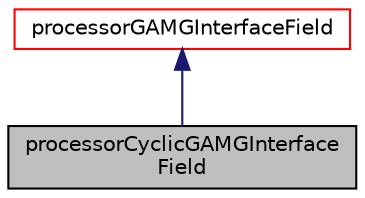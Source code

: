 digraph "processorCyclicGAMGInterfaceField"
{
  bgcolor="transparent";
  edge [fontname="Helvetica",fontsize="10",labelfontname="Helvetica",labelfontsize="10"];
  node [fontname="Helvetica",fontsize="10",shape=record];
  Node0 [label="processorCyclicGAMGInterface\lField",height=0.2,width=0.4,color="black", fillcolor="grey75", style="filled", fontcolor="black"];
  Node1 -> Node0 [dir="back",color="midnightblue",fontsize="10",style="solid",fontname="Helvetica"];
  Node1 [label="processorGAMGInterfaceField",height=0.2,width=0.4,color="red",URL="$a28061.html",tooltip="GAMG agglomerated processor interface field. "];
}
